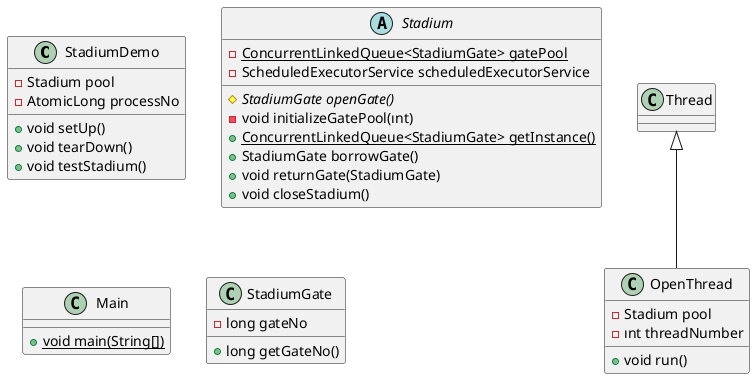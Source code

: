 @startuml
class StadiumDemo {
- Stadium pool
- AtomicLong processNo
+ void setUp()
+ void tearDown()
+ void testStadium()
}
class OpenThread {
- Stadium pool
- ınt threadNumber
+ void run()
}
abstract class Stadium {
- {static} ConcurrentLinkedQueue<StadiumGate> gatePool
- ScheduledExecutorService scheduledExecutorService
# {abstract}StadiumGate openGate()
- void initializeGatePool(ınt)
+ {static} ConcurrentLinkedQueue<StadiumGate> getInstance()
+ StadiumGate borrowGate()
+ void returnGate(StadiumGate)
+ void closeStadium()
}
class Main {
+ {static} void main(String[])
}
class StadiumGate {
- long gateNo
+ long getGateNo()
}


Thread <|-- OpenThread
@enduml